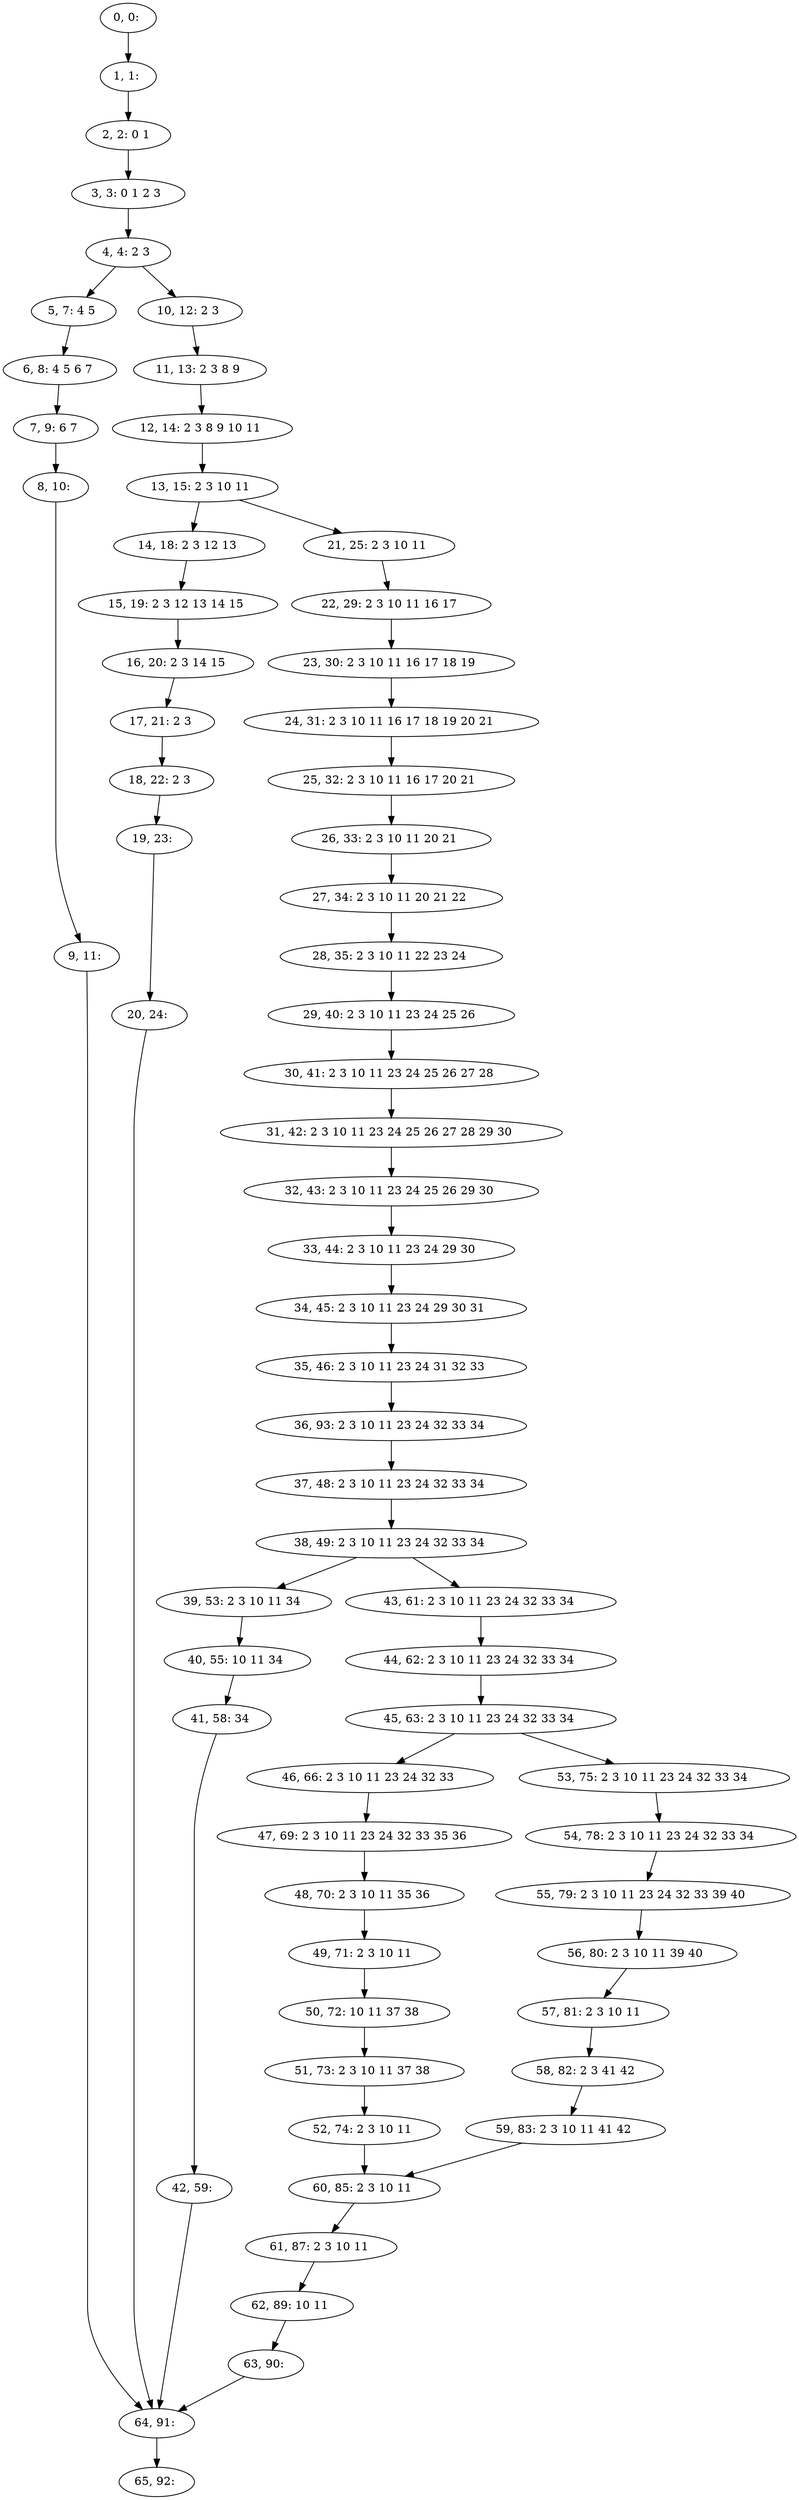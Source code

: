 digraph G {
0[label="0, 0: "];
1[label="1, 1: "];
2[label="2, 2: 0 1 "];
3[label="3, 3: 0 1 2 3 "];
4[label="4, 4: 2 3 "];
5[label="5, 7: 4 5 "];
6[label="6, 8: 4 5 6 7 "];
7[label="7, 9: 6 7 "];
8[label="8, 10: "];
9[label="9, 11: "];
10[label="10, 12: 2 3 "];
11[label="11, 13: 2 3 8 9 "];
12[label="12, 14: 2 3 8 9 10 11 "];
13[label="13, 15: 2 3 10 11 "];
14[label="14, 18: 2 3 12 13 "];
15[label="15, 19: 2 3 12 13 14 15 "];
16[label="16, 20: 2 3 14 15 "];
17[label="17, 21: 2 3 "];
18[label="18, 22: 2 3 "];
19[label="19, 23: "];
20[label="20, 24: "];
21[label="21, 25: 2 3 10 11 "];
22[label="22, 29: 2 3 10 11 16 17 "];
23[label="23, 30: 2 3 10 11 16 17 18 19 "];
24[label="24, 31: 2 3 10 11 16 17 18 19 20 21 "];
25[label="25, 32: 2 3 10 11 16 17 20 21 "];
26[label="26, 33: 2 3 10 11 20 21 "];
27[label="27, 34: 2 3 10 11 20 21 22 "];
28[label="28, 35: 2 3 10 11 22 23 24 "];
29[label="29, 40: 2 3 10 11 23 24 25 26 "];
30[label="30, 41: 2 3 10 11 23 24 25 26 27 28 "];
31[label="31, 42: 2 3 10 11 23 24 25 26 27 28 29 30 "];
32[label="32, 43: 2 3 10 11 23 24 25 26 29 30 "];
33[label="33, 44: 2 3 10 11 23 24 29 30 "];
34[label="34, 45: 2 3 10 11 23 24 29 30 31 "];
35[label="35, 46: 2 3 10 11 23 24 31 32 33 "];
36[label="36, 93: 2 3 10 11 23 24 32 33 34 "];
37[label="37, 48: 2 3 10 11 23 24 32 33 34 "];
38[label="38, 49: 2 3 10 11 23 24 32 33 34 "];
39[label="39, 53: 2 3 10 11 34 "];
40[label="40, 55: 10 11 34 "];
41[label="41, 58: 34 "];
42[label="42, 59: "];
43[label="43, 61: 2 3 10 11 23 24 32 33 34 "];
44[label="44, 62: 2 3 10 11 23 24 32 33 34 "];
45[label="45, 63: 2 3 10 11 23 24 32 33 34 "];
46[label="46, 66: 2 3 10 11 23 24 32 33 "];
47[label="47, 69: 2 3 10 11 23 24 32 33 35 36 "];
48[label="48, 70: 2 3 10 11 35 36 "];
49[label="49, 71: 2 3 10 11 "];
50[label="50, 72: 10 11 37 38 "];
51[label="51, 73: 2 3 10 11 37 38 "];
52[label="52, 74: 2 3 10 11 "];
53[label="53, 75: 2 3 10 11 23 24 32 33 34 "];
54[label="54, 78: 2 3 10 11 23 24 32 33 34 "];
55[label="55, 79: 2 3 10 11 23 24 32 33 39 40 "];
56[label="56, 80: 2 3 10 11 39 40 "];
57[label="57, 81: 2 3 10 11 "];
58[label="58, 82: 2 3 41 42 "];
59[label="59, 83: 2 3 10 11 41 42 "];
60[label="60, 85: 2 3 10 11 "];
61[label="61, 87: 2 3 10 11 "];
62[label="62, 89: 10 11 "];
63[label="63, 90: "];
64[label="64, 91: "];
65[label="65, 92: "];
0->1 ;
1->2 ;
2->3 ;
3->4 ;
4->5 ;
4->10 ;
5->6 ;
6->7 ;
7->8 ;
8->9 ;
9->64 ;
10->11 ;
11->12 ;
12->13 ;
13->14 ;
13->21 ;
14->15 ;
15->16 ;
16->17 ;
17->18 ;
18->19 ;
19->20 ;
20->64 ;
21->22 ;
22->23 ;
23->24 ;
24->25 ;
25->26 ;
26->27 ;
27->28 ;
28->29 ;
29->30 ;
30->31 ;
31->32 ;
32->33 ;
33->34 ;
34->35 ;
35->36 ;
36->37 ;
37->38 ;
38->39 ;
38->43 ;
39->40 ;
40->41 ;
41->42 ;
42->64 ;
43->44 ;
44->45 ;
45->46 ;
45->53 ;
46->47 ;
47->48 ;
48->49 ;
49->50 ;
50->51 ;
51->52 ;
52->60 ;
53->54 ;
54->55 ;
55->56 ;
56->57 ;
57->58 ;
58->59 ;
59->60 ;
60->61 ;
61->62 ;
62->63 ;
63->64 ;
64->65 ;
}
